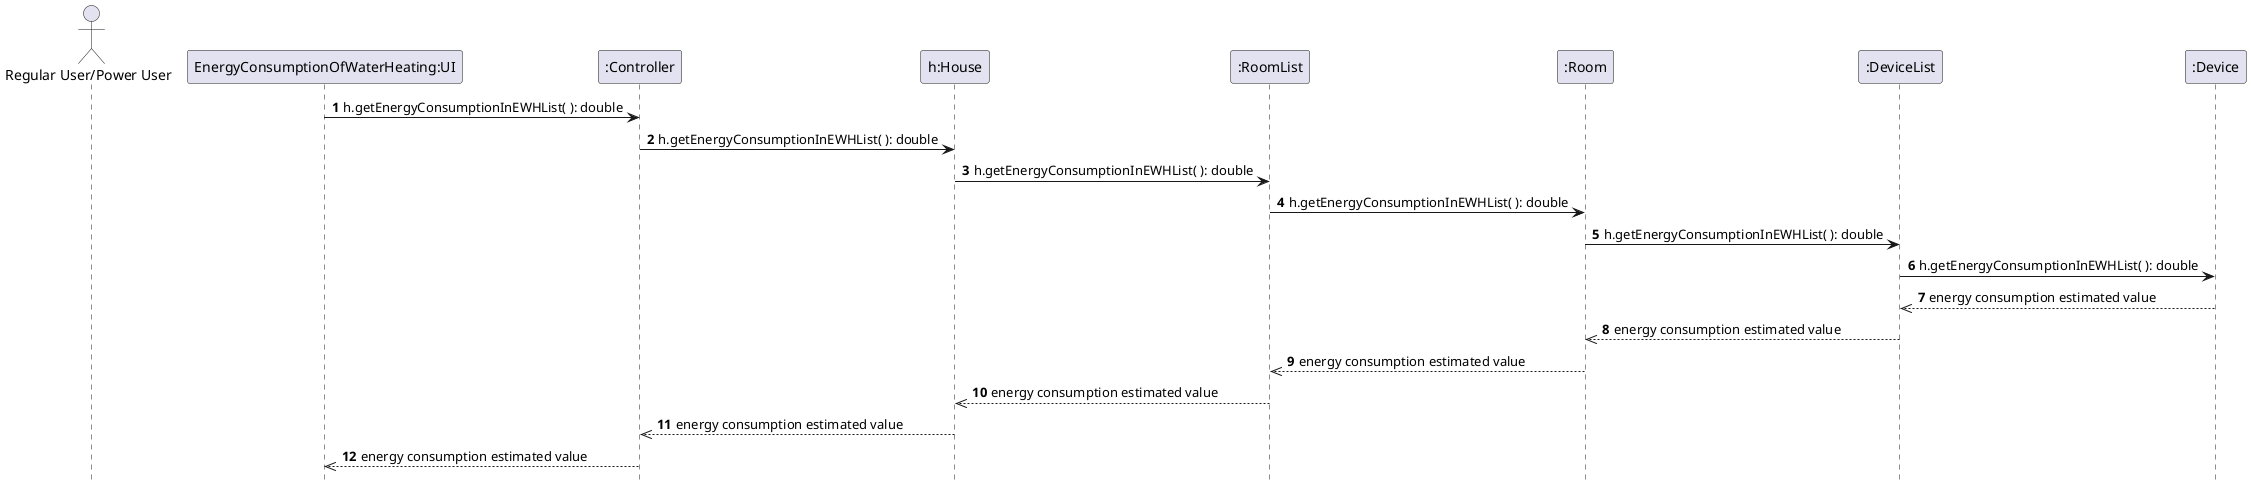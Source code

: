 @startuml
autonumber
hidefootbox

actor "Regular User/Power User"

"EnergyConsumptionOfWaterHeating:UI" -> ":Controller": h.getEnergyConsumptionInEWHList( ): double
":Controller" -> "h:House": h.getEnergyConsumptionInEWHList( ): double
"h:House"->":RoomList": h.getEnergyConsumptionInEWHList( ): double
":RoomList" -> ":Room": h.getEnergyConsumptionInEWHList( ): double
":Room" -> ":DeviceList": h.getEnergyConsumptionInEWHList( ): double
":DeviceList" -> ":Device": h.getEnergyConsumptionInEWHList( ): double

":Device" -->> ":DeviceList": energy consumption estimated value
":DeviceList" -->> ":Room": energy consumption estimated value
":Room" -->> ":RoomList": energy consumption estimated value
":RoomList" -->> "h:House": energy consumption estimated value
"h:House" -->> ":Controller": energy consumption estimated value
":Controller" -->> "EnergyConsumptionOfWaterHeating:UI": energy consumption estimated value
@enduml